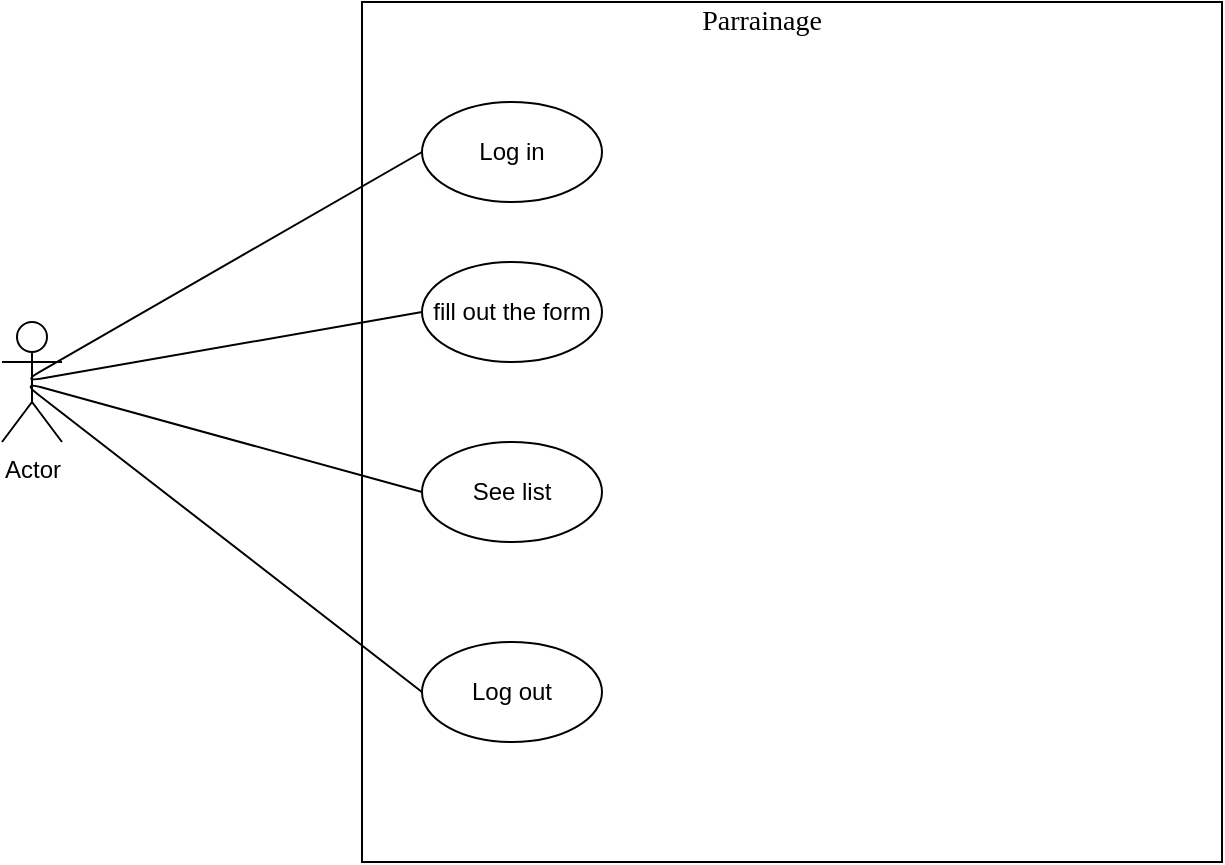 <mxfile version="14.8.0" type="github">
  <diagram id="mr0ScZVmez5Wdu0t1VuP" name="Page-1">
    <mxGraphModel dx="1108" dy="1550" grid="1" gridSize="10" guides="1" tooltips="1" connect="1" arrows="1" fold="1" page="1" pageScale="1" pageWidth="850" pageHeight="1100" math="0" shadow="0">
      <root>
        <mxCell id="0" />
        <mxCell id="1" parent="0" />
        <mxCell id="WyjryQDbOZI5yKkyuquV-2" value="" style="whiteSpace=wrap;html=1;aspect=fixed;" parent="1" vertex="1">
          <mxGeometry x="230" y="-840" width="430" height="430" as="geometry" />
        </mxCell>
        <mxCell id="WyjryQDbOZI5yKkyuquV-1" value="Actor" style="shape=umlActor;verticalLabelPosition=bottom;verticalAlign=top;html=1;outlineConnect=0;" parent="1" vertex="1">
          <mxGeometry x="50" y="-680" width="30" height="60" as="geometry" />
        </mxCell>
        <mxCell id="_5LFbXUgjsJOY9XrzOKf-1" value="&lt;font face=&quot;Times New Roman&quot; style=&quot;font-size: 14px&quot;&gt;Parrainage&lt;/font&gt;" style="text;html=1;strokeColor=none;fillColor=none;align=center;verticalAlign=middle;whiteSpace=wrap;rounded=0;" vertex="1" parent="1">
          <mxGeometry x="410" y="-840" width="40" height="20" as="geometry" />
        </mxCell>
        <mxCell id="_5LFbXUgjsJOY9XrzOKf-3" value="Log in" style="ellipse;whiteSpace=wrap;html=1;" vertex="1" parent="1">
          <mxGeometry x="260" y="-790" width="90" height="50" as="geometry" />
        </mxCell>
        <mxCell id="_5LFbXUgjsJOY9XrzOKf-5" value="fill out the form" style="ellipse;whiteSpace=wrap;html=1;" vertex="1" parent="1">
          <mxGeometry x="260" y="-710" width="90" height="50" as="geometry" />
        </mxCell>
        <mxCell id="_5LFbXUgjsJOY9XrzOKf-8" value="See list" style="ellipse;whiteSpace=wrap;html=1;" vertex="1" parent="1">
          <mxGeometry x="260" y="-620" width="90" height="50" as="geometry" />
        </mxCell>
        <mxCell id="_5LFbXUgjsJOY9XrzOKf-9" value="Log out" style="ellipse;whiteSpace=wrap;html=1;" vertex="1" parent="1">
          <mxGeometry x="260" y="-520" width="90" height="50" as="geometry" />
        </mxCell>
        <mxCell id="_5LFbXUgjsJOY9XrzOKf-15" value="" style="endArrow=none;html=1;exitX=0;exitY=0.5;exitDx=0;exitDy=0;entryX=0;entryY=0.5;entryDx=0;entryDy=0;" edge="1" parent="1" source="_5LFbXUgjsJOY9XrzOKf-8" target="_5LFbXUgjsJOY9XrzOKf-9">
          <mxGeometry width="50" height="50" relative="1" as="geometry">
            <mxPoint x="490" y="-660" as="sourcePoint" />
            <mxPoint x="540" y="-710" as="targetPoint" />
            <Array as="points">
              <mxPoint x="60" y="-650" />
            </Array>
          </mxGeometry>
        </mxCell>
        <mxCell id="_5LFbXUgjsJOY9XrzOKf-16" value="" style="endArrow=none;html=1;exitX=0;exitY=0.5;exitDx=0;exitDy=0;entryX=0;entryY=0.5;entryDx=0;entryDy=0;" edge="1" parent="1" source="_5LFbXUgjsJOY9XrzOKf-5" target="_5LFbXUgjsJOY9XrzOKf-3">
          <mxGeometry width="50" height="50" relative="1" as="geometry">
            <mxPoint x="490" y="-660" as="sourcePoint" />
            <mxPoint x="540" y="-710" as="targetPoint" />
            <Array as="points">
              <mxPoint x="60" y="-650" />
            </Array>
          </mxGeometry>
        </mxCell>
      </root>
    </mxGraphModel>
  </diagram>
</mxfile>
